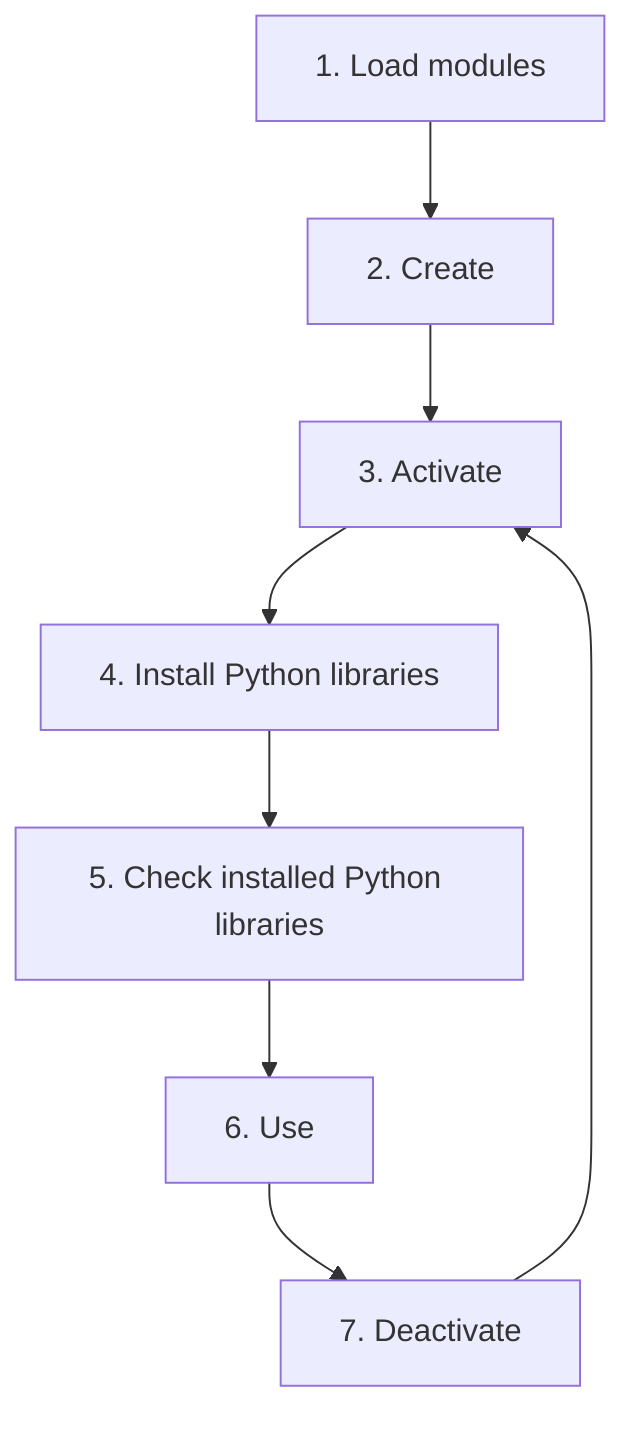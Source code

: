 flowchart TD
  load_modules[1. Load modules]
  create[2. Create]
  activate[3. Activate]
  install_libraries[4. Install Python libraries]
  check[5. Check installed Python libraries]
  use[6. Use]
  deactivate[7. Deactivate]

  load_modules --> create
  create --> activate
  activate --> install_libraries
  install_libraries --> check
  check --> use
  use --> deactivate
  deactivate --> activate